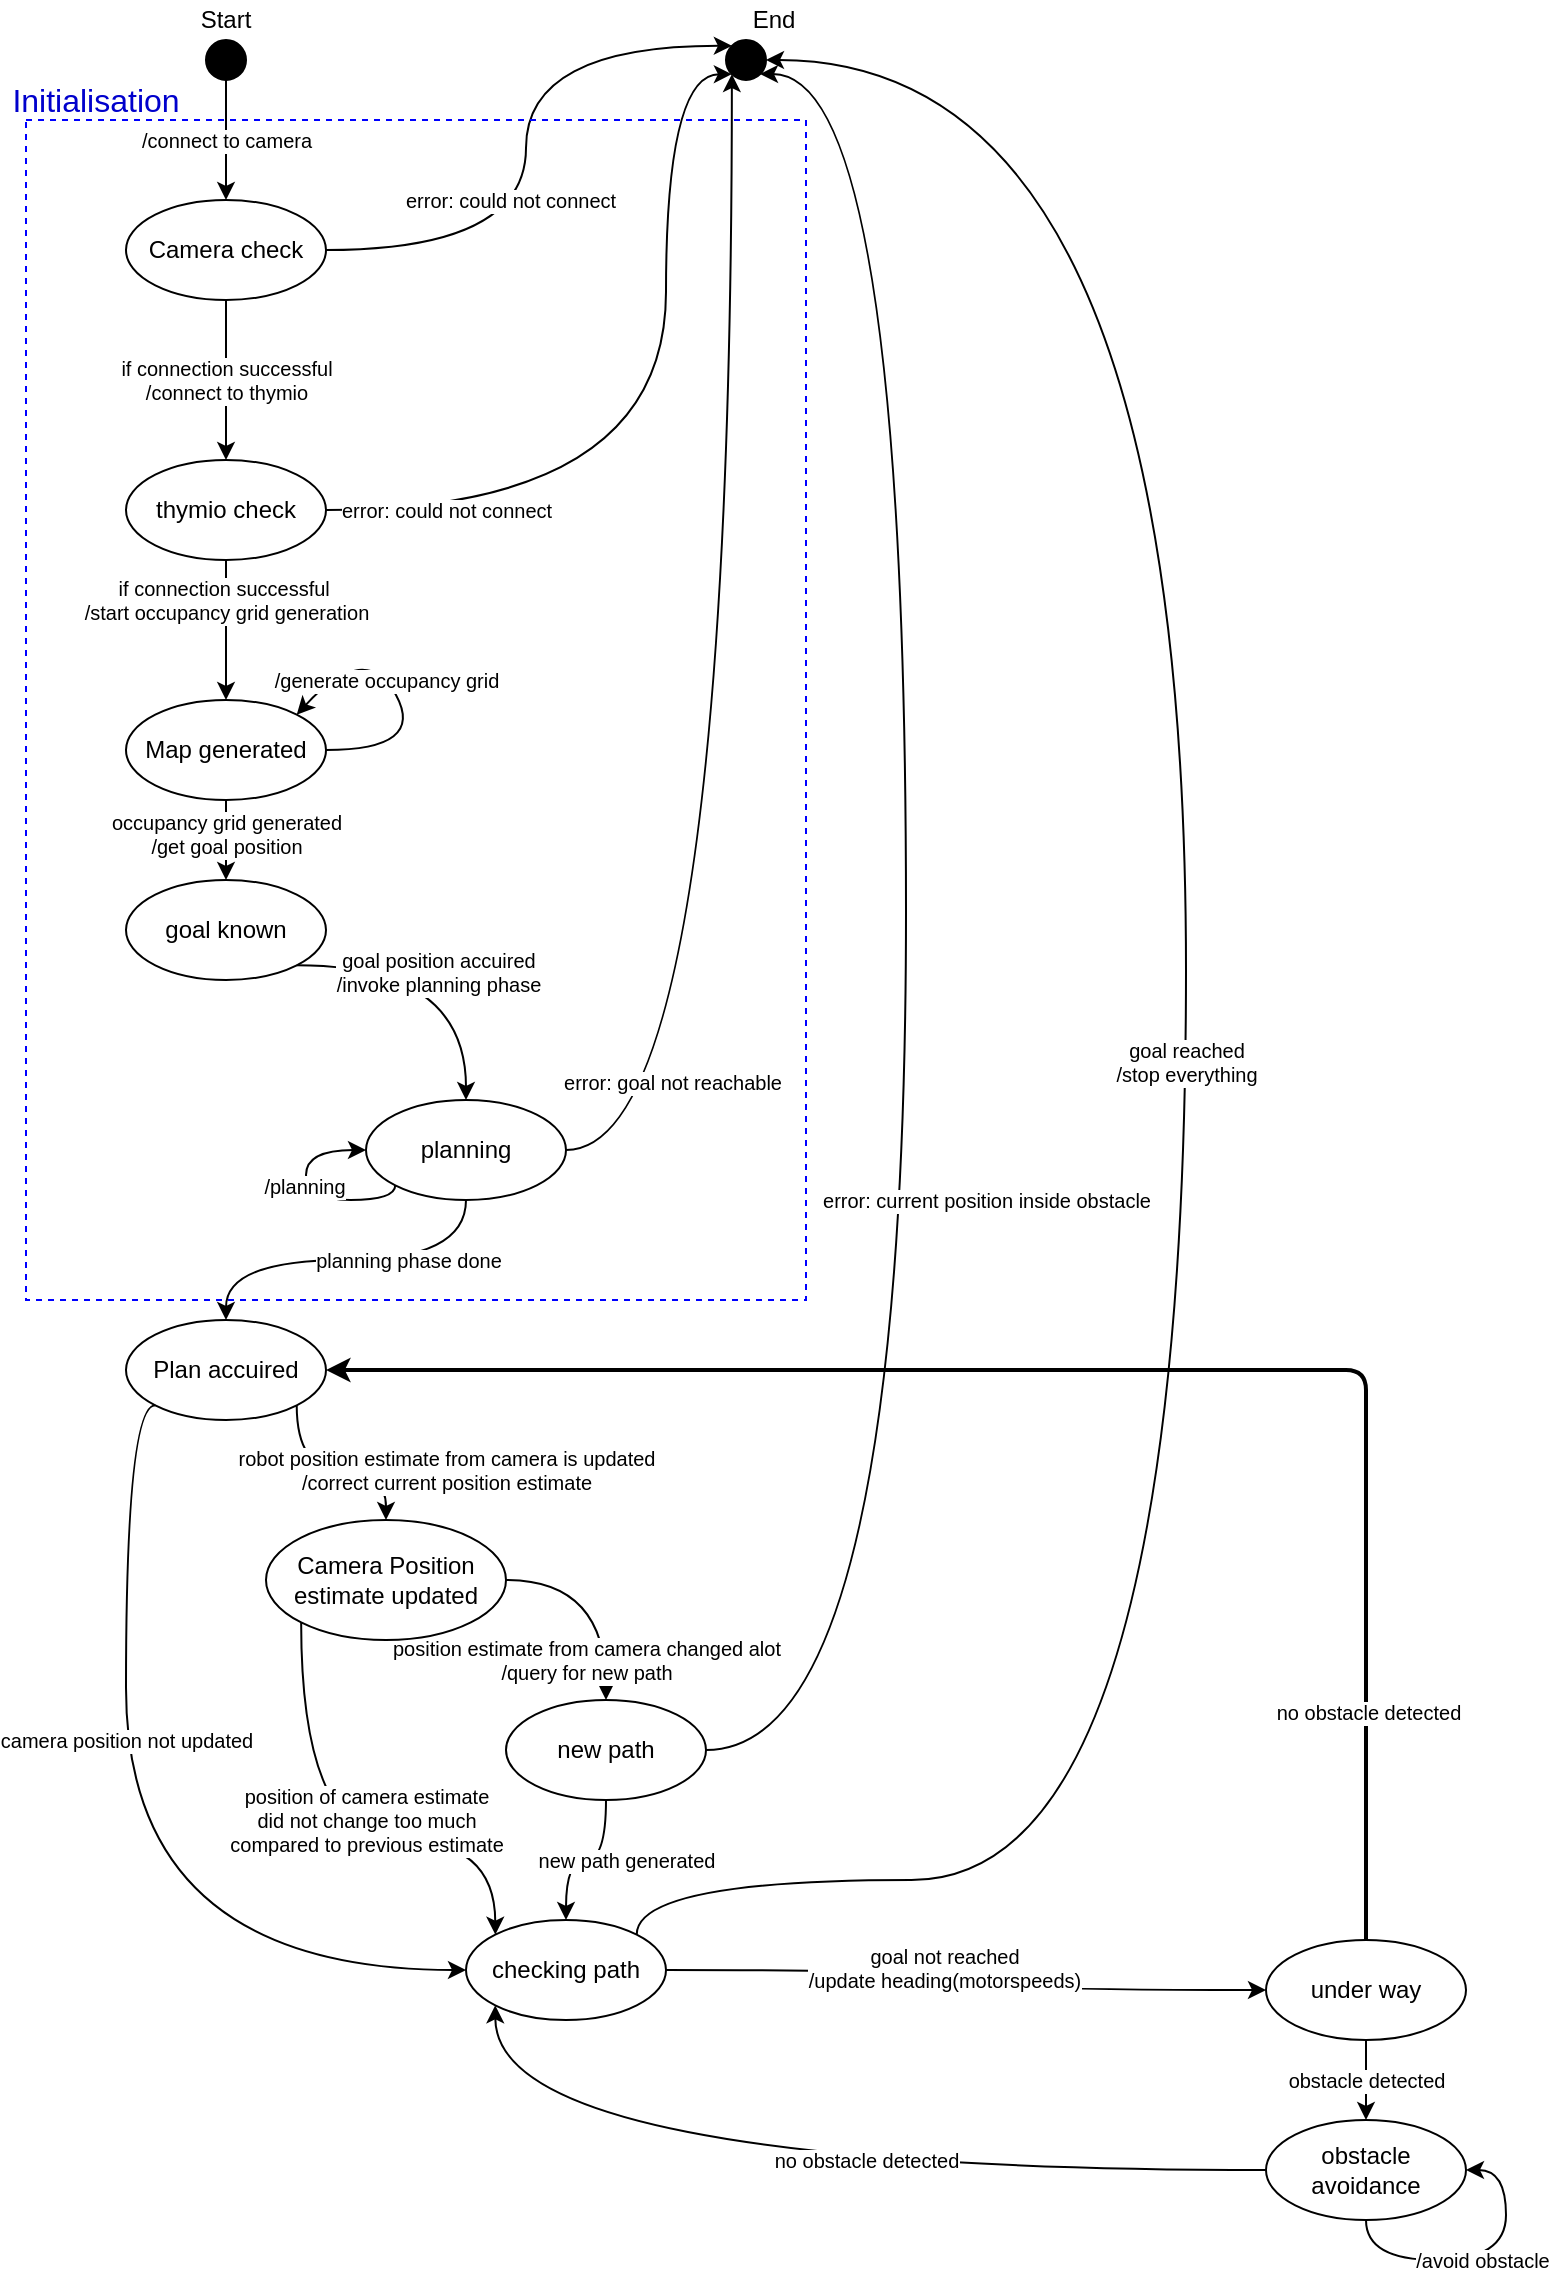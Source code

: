 <mxfile version="13.9.9" type="device"><diagram id="XELzjcK9LjF52Qxklp1S" name="Seite-1"><mxGraphModel dx="1024" dy="592" grid="1" gridSize="10" guides="1" tooltips="1" connect="1" arrows="1" fold="1" page="1" pageScale="1" pageWidth="827" pageHeight="1169" math="0" shadow="0"><root><mxCell id="0"/><mxCell id="1" parent="0"/><mxCell id="mE9kWASm9O8R1BiePksV-5" value="/connect to camera" style="edgeStyle=orthogonalEdgeStyle;rounded=0;orthogonalLoop=1;jettySize=auto;html=1;exitX=0.5;exitY=1;exitDx=0;exitDy=0;entryX=0.5;entryY=0;entryDx=0;entryDy=0;fontSize=10;" parent="1" source="mE9kWASm9O8R1BiePksV-1" target="mE9kWASm9O8R1BiePksV-3" edge="1"><mxGeometry relative="1" as="geometry"/></mxCell><mxCell id="mE9kWASm9O8R1BiePksV-1" value="" style="ellipse;whiteSpace=wrap;html=1;aspect=fixed;fillColor=#000000;" parent="1" vertex="1"><mxGeometry x="110" y="30" width="20" height="20" as="geometry"/></mxCell><mxCell id="mE9kWASm9O8R1BiePksV-2" value="Start" style="text;html=1;strokeColor=none;fillColor=none;align=center;verticalAlign=middle;whiteSpace=wrap;rounded=0;" parent="1" vertex="1"><mxGeometry x="100" y="10" width="40" height="20" as="geometry"/></mxCell><mxCell id="mE9kWASm9O8R1BiePksV-7" value="if connection successful&lt;br&gt;/connect to thymio" style="edgeStyle=orthogonalEdgeStyle;rounded=0;orthogonalLoop=1;jettySize=auto;html=1;exitX=0.5;exitY=1;exitDx=0;exitDy=0;fontSize=10;" parent="1" source="mE9kWASm9O8R1BiePksV-3" target="mE9kWASm9O8R1BiePksV-6" edge="1"><mxGeometry relative="1" as="geometry"/></mxCell><mxCell id="mE9kWASm9O8R1BiePksV-17" style="edgeStyle=orthogonalEdgeStyle;orthogonalLoop=1;jettySize=auto;html=1;exitX=1;exitY=0.5;exitDx=0;exitDy=0;fontSize=10;curved=1;entryX=0;entryY=0;entryDx=0;entryDy=0;" parent="1" source="mE9kWASm9O8R1BiePksV-3" target="mE9kWASm9O8R1BiePksV-8" edge="1"><mxGeometry relative="1" as="geometry"><mxPoint x="330" y="40" as="targetPoint"/><Array as="points"><mxPoint x="270" y="135"/><mxPoint x="270" y="33"/></Array></mxGeometry></mxCell><mxCell id="mE9kWASm9O8R1BiePksV-18" value="error: could not connect" style="edgeLabel;html=1;align=center;verticalAlign=middle;resizable=0;points=[];fontSize=10;" parent="mE9kWASm9O8R1BiePksV-17" vertex="1" connectable="0"><mxGeometry x="-0.616" relative="1" as="geometry"><mxPoint x="33.53" y="-25" as="offset"/></mxGeometry></mxCell><mxCell id="mE9kWASm9O8R1BiePksV-3" value="Camera check" style="ellipse;whiteSpace=wrap;html=1;fillColor=none;" parent="1" vertex="1"><mxGeometry x="70" y="110" width="100" height="50" as="geometry"/></mxCell><mxCell id="mE9kWASm9O8R1BiePksV-11" value="if connection successful&amp;nbsp;&lt;br&gt;/start occupancy grid generation" style="edgeStyle=orthogonalEdgeStyle;rounded=0;orthogonalLoop=1;jettySize=auto;html=1;exitX=0.5;exitY=1;exitDx=0;exitDy=0;entryX=0.5;entryY=0;entryDx=0;entryDy=0;fontSize=10;" parent="1" source="mE9kWASm9O8R1BiePksV-6" target="mE9kWASm9O8R1BiePksV-10" edge="1"><mxGeometry x="-0.429" relative="1" as="geometry"><mxPoint as="offset"/></mxGeometry></mxCell><mxCell id="mE9kWASm9O8R1BiePksV-20" style="edgeStyle=orthogonalEdgeStyle;rounded=0;orthogonalLoop=1;jettySize=auto;html=1;exitX=1;exitY=0.5;exitDx=0;exitDy=0;fontSize=10;curved=1;entryX=0;entryY=1;entryDx=0;entryDy=0;" parent="1" source="mE9kWASm9O8R1BiePksV-6" target="mE9kWASm9O8R1BiePksV-8" edge="1"><mxGeometry relative="1" as="geometry"><mxPoint x="350" y="90" as="targetPoint"/><Array as="points"><mxPoint x="340" y="265"/><mxPoint x="340" y="47"/></Array></mxGeometry></mxCell><mxCell id="mE9kWASm9O8R1BiePksV-21" value="error: could not connect" style="edgeLabel;html=1;align=center;verticalAlign=middle;resizable=0;points=[];fontSize=10;" parent="mE9kWASm9O8R1BiePksV-20" vertex="1" connectable="0"><mxGeometry x="-0.895" y="-2" relative="1" as="geometry"><mxPoint x="37.93" y="-2" as="offset"/></mxGeometry></mxCell><mxCell id="mE9kWASm9O8R1BiePksV-6" value="thymio check" style="ellipse;whiteSpace=wrap;html=1;fillColor=none;" parent="1" vertex="1"><mxGeometry x="70" y="240" width="100" height="50" as="geometry"/></mxCell><mxCell id="mE9kWASm9O8R1BiePksV-8" value="" style="ellipse;whiteSpace=wrap;html=1;aspect=fixed;fillColor=#000000;" parent="1" vertex="1"><mxGeometry x="370" y="30" width="20" height="20" as="geometry"/></mxCell><mxCell id="mE9kWASm9O8R1BiePksV-9" value="End" style="text;html=1;strokeColor=none;fillColor=none;align=center;verticalAlign=middle;whiteSpace=wrap;rounded=0;" parent="1" vertex="1"><mxGeometry x="374" y="10" width="40" height="20" as="geometry"/></mxCell><mxCell id="mE9kWASm9O8R1BiePksV-24" value="occupancy grid generated&lt;br&gt;/get goal position" style="edgeStyle=orthogonalEdgeStyle;rounded=0;orthogonalLoop=1;jettySize=auto;html=1;exitX=0.5;exitY=1;exitDx=0;exitDy=0;entryX=0.5;entryY=0;entryDx=0;entryDy=0;fontSize=10;" parent="1" source="mE9kWASm9O8R1BiePksV-10" target="mE9kWASm9O8R1BiePksV-22" edge="1"><mxGeometry x="-0.15" relative="1" as="geometry"><mxPoint as="offset"/></mxGeometry></mxCell><mxCell id="mE9kWASm9O8R1BiePksV-10" value="Map generated" style="ellipse;whiteSpace=wrap;html=1;fillColor=none;" parent="1" vertex="1"><mxGeometry x="70" y="360" width="100" height="50" as="geometry"/></mxCell><mxCell id="mE9kWASm9O8R1BiePksV-13" value="/generate occupancy grid" style="curved=1;endArrow=classic;html=1;fontSize=10;exitX=1;exitY=0.5;exitDx=0;exitDy=0;entryX=1;entryY=0;entryDx=0;entryDy=0;" parent="1" source="mE9kWASm9O8R1BiePksV-10" target="mE9kWASm9O8R1BiePksV-10" edge="1"><mxGeometry x="0.104" y="1" width="50" height="50" relative="1" as="geometry"><mxPoint x="240" y="360" as="sourcePoint"/><mxPoint x="290" y="310" as="targetPoint"/><Array as="points"><mxPoint x="220" y="385"/><mxPoint x="190" y="330"/></Array><mxPoint as="offset"/></mxGeometry></mxCell><mxCell id="mE9kWASm9O8R1BiePksV-32" style="edgeStyle=orthogonalEdgeStyle;rounded=0;orthogonalLoop=1;jettySize=auto;html=1;exitX=1;exitY=1;exitDx=0;exitDy=0;entryX=0.5;entryY=0;entryDx=0;entryDy=0;fontSize=10;curved=1;" parent="1" source="mE9kWASm9O8R1BiePksV-22" target="mE9kWASm9O8R1BiePksV-29" edge="1"><mxGeometry relative="1" as="geometry"/></mxCell><mxCell id="mE9kWASm9O8R1BiePksV-33" value="goal position accuired&lt;br&gt;/invoke planning phase" style="edgeLabel;html=1;align=center;verticalAlign=middle;resizable=0;points=[];fontSize=10;" parent="mE9kWASm9O8R1BiePksV-32" vertex="1" connectable="0"><mxGeometry x="-0.072" y="-3" relative="1" as="geometry"><mxPoint as="offset"/></mxGeometry></mxCell><mxCell id="mE9kWASm9O8R1BiePksV-22" value="goal known" style="ellipse;whiteSpace=wrap;html=1;fillColor=none;" parent="1" vertex="1"><mxGeometry x="70" y="450" width="100" height="50" as="geometry"/></mxCell><mxCell id="mE9kWASm9O8R1BiePksV-42" style="edgeStyle=orthogonalEdgeStyle;curved=1;rounded=0;orthogonalLoop=1;jettySize=auto;html=1;fontSize=10;exitX=0;exitY=1;exitDx=0;exitDy=0;entryX=0;entryY=0.5;entryDx=0;entryDy=0;" parent="1" source="mE9kWASm9O8R1BiePksV-26" target="mE9kWASm9O8R1BiePksV-38" edge="1"><mxGeometry relative="1" as="geometry"><mxPoint x="260" y="700" as="sourcePoint"/><mxPoint x="360" y="680" as="targetPoint"/><Array as="points"><mxPoint x="70" y="713"/><mxPoint x="70" y="995"/></Array></mxGeometry></mxCell><mxCell id="mE9kWASm9O8R1BiePksV-43" value="camera position not updated" style="edgeLabel;html=1;align=center;verticalAlign=middle;resizable=0;points=[];fontSize=10;" parent="mE9kWASm9O8R1BiePksV-42" vertex="1" connectable="0"><mxGeometry x="-0.24" y="-4" relative="1" as="geometry"><mxPoint x="4" y="4.48" as="offset"/></mxGeometry></mxCell><mxCell id="mE9kWASm9O8R1BiePksV-44" value="robot position estimate from camera is updated&lt;br&gt;/correct current position estimate" style="edgeStyle=orthogonalEdgeStyle;curved=1;rounded=0;orthogonalLoop=1;jettySize=auto;html=1;fontSize=10;exitX=1;exitY=1;exitDx=0;exitDy=0;entryX=0.5;entryY=0;entryDx=0;entryDy=0;" parent="1" source="mE9kWASm9O8R1BiePksV-26" target="mE9kWASm9O8R1BiePksV-39" edge="1"><mxGeometry x="0.509" y="30" relative="1" as="geometry"><mxPoint x="600" y="910" as="sourcePoint"/><mxPoint x="540" y="810" as="targetPoint"/><mxPoint as="offset"/></mxGeometry></mxCell><mxCell id="mE9kWASm9O8R1BiePksV-26" value="Plan accuired" style="ellipse;whiteSpace=wrap;html=1;fillColor=none;" parent="1" vertex="1"><mxGeometry x="70" y="670" width="100" height="50" as="geometry"/></mxCell><mxCell id="mE9kWASm9O8R1BiePksV-34" style="edgeStyle=orthogonalEdgeStyle;curved=1;rounded=0;orthogonalLoop=1;jettySize=auto;html=1;exitX=0.5;exitY=1;exitDx=0;exitDy=0;entryX=0.5;entryY=0;entryDx=0;entryDy=0;fontSize=10;" parent="1" source="mE9kWASm9O8R1BiePksV-29" target="mE9kWASm9O8R1BiePksV-26" edge="1"><mxGeometry relative="1" as="geometry"/></mxCell><mxCell id="mE9kWASm9O8R1BiePksV-35" value="planning phase done" style="edgeLabel;html=1;align=center;verticalAlign=middle;resizable=0;points=[];fontSize=10;" parent="mE9kWASm9O8R1BiePksV-34" vertex="1" connectable="0"><mxGeometry x="-0.481" y="-11" relative="1" as="geometry"><mxPoint x="-13" y="11" as="offset"/></mxGeometry></mxCell><mxCell id="mE9kWASm9O8R1BiePksV-48" style="edgeStyle=orthogonalEdgeStyle;curved=1;orthogonalLoop=1;jettySize=auto;html=1;exitX=1;exitY=0.5;exitDx=0;exitDy=0;entryX=0;entryY=1;entryDx=0;entryDy=0;fontSize=10;" parent="1" source="mE9kWASm9O8R1BiePksV-29" target="mE9kWASm9O8R1BiePksV-8" edge="1"><mxGeometry relative="1" as="geometry"/></mxCell><mxCell id="mE9kWASm9O8R1BiePksV-51" value="error: goal not reachable" style="edgeLabel;html=1;align=center;verticalAlign=middle;resizable=0;points=[];fontSize=10;" parent="mE9kWASm9O8R1BiePksV-48" vertex="1" connectable="0"><mxGeometry x="-0.623" y="30" relative="1" as="geometry"><mxPoint as="offset"/></mxGeometry></mxCell><mxCell id="mE9kWASm9O8R1BiePksV-29" value="planning" style="ellipse;whiteSpace=wrap;html=1;fillColor=none;" parent="1" vertex="1"><mxGeometry x="190" y="560" width="100" height="50" as="geometry"/></mxCell><mxCell id="mE9kWASm9O8R1BiePksV-36" style="edgeStyle=orthogonalEdgeStyle;curved=1;rounded=0;orthogonalLoop=1;jettySize=auto;html=1;exitX=0;exitY=1;exitDx=0;exitDy=0;entryX=0;entryY=0.5;entryDx=0;entryDy=0;fontSize=10;" parent="1" source="mE9kWASm9O8R1BiePksV-29" target="mE9kWASm9O8R1BiePksV-29" edge="1"><mxGeometry relative="1" as="geometry"><Array as="points"><mxPoint x="205" y="610"/><mxPoint x="160" y="610"/><mxPoint x="160" y="585"/></Array></mxGeometry></mxCell><mxCell id="mE9kWASm9O8R1BiePksV-37" value="/planning" style="edgeLabel;html=1;align=center;verticalAlign=middle;resizable=0;points=[];fontSize=10;" parent="mE9kWASm9O8R1BiePksV-36" vertex="1" connectable="0"><mxGeometry x="0.116" y="1" relative="1" as="geometry"><mxPoint as="offset"/></mxGeometry></mxCell><mxCell id="mE9kWASm9O8R1BiePksV-55" value="goal reached&lt;br&gt;/stop everything" style="edgeStyle=orthogonalEdgeStyle;curved=1;orthogonalLoop=1;jettySize=auto;html=1;exitX=1;exitY=0;exitDx=0;exitDy=0;entryX=1;entryY=0.5;entryDx=0;entryDy=0;fontSize=10;" parent="1" source="mE9kWASm9O8R1BiePksV-38" target="mE9kWASm9O8R1BiePksV-8" edge="1"><mxGeometry relative="1" as="geometry"><Array as="points"><mxPoint x="325" y="950"/><mxPoint x="600" y="950"/><mxPoint x="600" y="40"/></Array></mxGeometry></mxCell><mxCell id="mE9kWASm9O8R1BiePksV-68" style="edgeStyle=orthogonalEdgeStyle;orthogonalLoop=1;jettySize=auto;html=1;exitX=1;exitY=0.5;exitDx=0;exitDy=0;entryX=0;entryY=0.5;entryDx=0;entryDy=0;strokeWidth=1;fontSize=10;curved=1;" parent="1" source="mE9kWASm9O8R1BiePksV-38" target="mE9kWASm9O8R1BiePksV-59" edge="1"><mxGeometry relative="1" as="geometry"/></mxCell><mxCell id="mE9kWASm9O8R1BiePksV-69" value="goal not reached&lt;br&gt;/update heading(motorspeeds)" style="edgeLabel;html=1;align=center;verticalAlign=middle;resizable=0;points=[];fontSize=10;" parent="mE9kWASm9O8R1BiePksV-68" vertex="1" connectable="0"><mxGeometry x="-0.107" y="1" relative="1" as="geometry"><mxPoint as="offset"/></mxGeometry></mxCell><mxCell id="mE9kWASm9O8R1BiePksV-38" value="checking path" style="ellipse;whiteSpace=wrap;html=1;fillColor=none;" parent="1" vertex="1"><mxGeometry x="240" y="970" width="100" height="50" as="geometry"/></mxCell><mxCell id="mE9kWASm9O8R1BiePksV-45" style="edgeStyle=orthogonalEdgeStyle;curved=1;rounded=0;orthogonalLoop=1;jettySize=auto;html=1;fontSize=10;exitX=0;exitY=1;exitDx=0;exitDy=0;entryX=0;entryY=0;entryDx=0;entryDy=0;" parent="1" source="mE9kWASm9O8R1BiePksV-39" target="mE9kWASm9O8R1BiePksV-38" edge="1"><mxGeometry relative="1" as="geometry"><mxPoint x="60" y="950" as="sourcePoint"/><mxPoint x="155" y="890" as="targetPoint"/><Array as="points"><mxPoint x="158" y="930"/><mxPoint x="255" y="930"/></Array></mxGeometry></mxCell><mxCell id="mE9kWASm9O8R1BiePksV-46" value="position of camera estimate &lt;br&gt;did not change too much&lt;br&gt;compared to previous estimate" style="edgeLabel;html=1;align=center;verticalAlign=middle;resizable=0;points=[];fontSize=10;" parent="mE9kWASm9O8R1BiePksV-45" vertex="1" connectable="0"><mxGeometry x="-0.165" y="-2" relative="1" as="geometry"><mxPoint x="34.42" y="-7.05" as="offset"/></mxGeometry></mxCell><mxCell id="mE9kWASm9O8R1BiePksV-47" value="position estimate from camera changed alot&lt;br&gt;/query for new path" style="edgeStyle=orthogonalEdgeStyle;curved=1;rounded=0;orthogonalLoop=1;jettySize=auto;html=1;exitX=1;exitY=0.5;exitDx=0;exitDy=0;entryX=0.5;entryY=0;entryDx=0;entryDy=0;fontSize=10;" parent="1" source="mE9kWASm9O8R1BiePksV-39" target="mE9kWASm9O8R1BiePksV-40" edge="1"><mxGeometry x="0.636" y="-10" relative="1" as="geometry"><mxPoint as="offset"/></mxGeometry></mxCell><mxCell id="mE9kWASm9O8R1BiePksV-39" value="Camera Position estimate updated" style="ellipse;whiteSpace=wrap;html=1;fillColor=none;" parent="1" vertex="1"><mxGeometry x="140" y="770" width="120" height="60" as="geometry"/></mxCell><mxCell id="mE9kWASm9O8R1BiePksV-52" style="edgeStyle=orthogonalEdgeStyle;curved=1;orthogonalLoop=1;jettySize=auto;html=1;exitX=1;exitY=0.5;exitDx=0;exitDy=0;fontSize=10;" parent="1" source="mE9kWASm9O8R1BiePksV-40" edge="1"><mxGeometry relative="1" as="geometry"><mxPoint x="387" y="47" as="targetPoint"/><Array as="points"><mxPoint x="460" y="885"/><mxPoint x="460" y="47"/></Array></mxGeometry></mxCell><mxCell id="mE9kWASm9O8R1BiePksV-53" value="error: current position inside obstacle" style="edgeLabel;html=1;align=center;verticalAlign=middle;resizable=0;points=[];fontSize=10;" parent="mE9kWASm9O8R1BiePksV-52" vertex="1" connectable="0"><mxGeometry x="-0.549" y="3" relative="1" as="geometry"><mxPoint x="43" y="-147" as="offset"/></mxGeometry></mxCell><mxCell id="mE9kWASm9O8R1BiePksV-54" value="new path generated" style="edgeStyle=orthogonalEdgeStyle;curved=1;orthogonalLoop=1;jettySize=auto;html=1;fontSize=10;exitX=0.5;exitY=1;exitDx=0;exitDy=0;" parent="1" source="mE9kWASm9O8R1BiePksV-40" target="mE9kWASm9O8R1BiePksV-38" edge="1"><mxGeometry x="-0.25" y="-10" relative="1" as="geometry"><mxPoint x="30" y="1185" as="sourcePoint"/><mxPoint x="90" y="1050" as="targetPoint"/><mxPoint x="10" y="10" as="offset"/></mxGeometry></mxCell><mxCell id="mE9kWASm9O8R1BiePksV-40" value="new path" style="ellipse;whiteSpace=wrap;html=1;fillColor=none;" parent="1" vertex="1"><mxGeometry x="260" y="860" width="100" height="50" as="geometry"/></mxCell><mxCell id="mE9kWASm9O8R1BiePksV-62" value="obstacle detected" style="edgeStyle=orthogonalEdgeStyle;curved=1;orthogonalLoop=1;jettySize=auto;html=1;exitX=0.5;exitY=1;exitDx=0;exitDy=0;fontSize=10;" parent="1" source="mE9kWASm9O8R1BiePksV-59" target="mE9kWASm9O8R1BiePksV-61" edge="1"><mxGeometry relative="1" as="geometry"/></mxCell><mxCell id="mE9kWASm9O8R1BiePksV-66" style="edgeStyle=orthogonalEdgeStyle;orthogonalLoop=1;jettySize=auto;html=1;exitX=0.5;exitY=0;exitDx=0;exitDy=0;entryX=1;entryY=0.5;entryDx=0;entryDy=0;fontSize=10;strokeWidth=2;" parent="1" source="mE9kWASm9O8R1BiePksV-59" target="mE9kWASm9O8R1BiePksV-26" edge="1"><mxGeometry relative="1" as="geometry"/></mxCell><mxCell id="mE9kWASm9O8R1BiePksV-67" value="no obstacle detected" style="edgeLabel;html=1;align=center;verticalAlign=middle;resizable=0;points=[];fontSize=10;" parent="mE9kWASm9O8R1BiePksV-66" vertex="1" connectable="0"><mxGeometry x="-0.716" y="-1" relative="1" as="geometry"><mxPoint as="offset"/></mxGeometry></mxCell><mxCell id="mE9kWASm9O8R1BiePksV-59" value="under way" style="ellipse;whiteSpace=wrap;html=1;fillColor=none;" parent="1" vertex="1"><mxGeometry x="640" y="980" width="100" height="50" as="geometry"/></mxCell><mxCell id="mE9kWASm9O8R1BiePksV-64" value="no obstacle detected" style="edgeStyle=orthogonalEdgeStyle;curved=1;orthogonalLoop=1;jettySize=auto;html=1;exitX=0;exitY=0.5;exitDx=0;exitDy=0;entryX=0;entryY=1;entryDx=0;entryDy=0;fontSize=10;" parent="1" source="mE9kWASm9O8R1BiePksV-61" target="mE9kWASm9O8R1BiePksV-38" edge="1"><mxGeometry x="-0.145" y="-5" relative="1" as="geometry"><Array as="points"><mxPoint x="255" y="1095"/></Array><mxPoint as="offset"/></mxGeometry></mxCell><mxCell id="mE9kWASm9O8R1BiePksV-61" value="obstacle avoidance" style="ellipse;whiteSpace=wrap;html=1;fillColor=none;" parent="1" vertex="1"><mxGeometry x="640" y="1070" width="100" height="50" as="geometry"/></mxCell><mxCell id="mE9kWASm9O8R1BiePksV-63" value="/avoid obstacle" style="edgeStyle=orthogonalEdgeStyle;curved=1;orthogonalLoop=1;jettySize=auto;html=1;exitX=0.5;exitY=1;exitDx=0;exitDy=0;entryX=1;entryY=0.5;entryDx=0;entryDy=0;fontSize=10;" parent="1" source="mE9kWASm9O8R1BiePksV-61" target="mE9kWASm9O8R1BiePksV-61" edge="1"><mxGeometry relative="1" as="geometry"/></mxCell><mxCell id="X9pJdWy2a0za9wqCKc8B-2" value="" style="rounded=0;whiteSpace=wrap;html=1;fillColor=none;dashed=1;strokeColor=#0000FF;" vertex="1" parent="1"><mxGeometry x="20" y="70" width="390" height="590" as="geometry"/></mxCell><mxCell id="X9pJdWy2a0za9wqCKc8B-3" value="&lt;font color=&quot;#0000cc&quot; style=&quot;font-size: 16px&quot;&gt;Initialisation&lt;/font&gt;" style="text;html=1;strokeColor=none;fillColor=none;align=center;verticalAlign=middle;whiteSpace=wrap;rounded=0;dashed=1;" vertex="1" parent="1"><mxGeometry x="20" y="50" width="70" height="20" as="geometry"/></mxCell></root></mxGraphModel></diagram></mxfile>